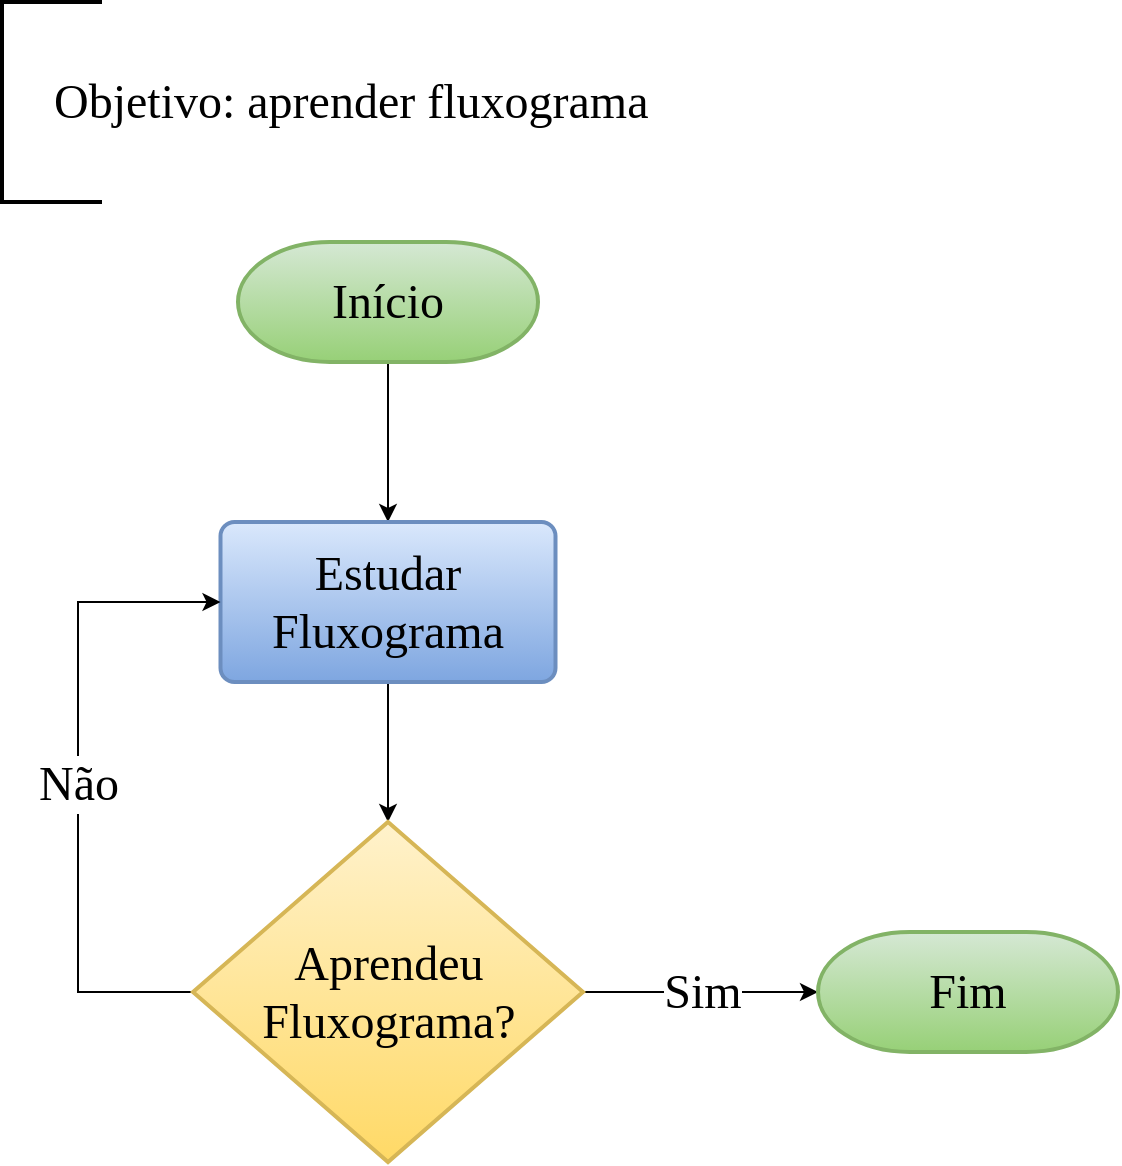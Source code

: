 <mxfile version="14.4.4" type="google"><diagram id="UrBcU7QF0T9gMRF12K0Z" name="Page-1"><mxGraphModel dx="1038" dy="580" grid="1" gridSize="10" guides="1" tooltips="1" connect="1" arrows="1" fold="1" page="1" pageScale="1" pageWidth="827" pageHeight="1169" math="0" shadow="0"><root><mxCell id="0"/><mxCell id="1" parent="0"/><mxCell id="9fyYCeGsgBjkxjBP5KtS-3" style="edgeStyle=orthogonalEdgeStyle;rounded=0;orthogonalLoop=1;jettySize=auto;html=1;exitX=0.5;exitY=1;exitDx=0;exitDy=0;exitPerimeter=0;entryX=0.5;entryY=0;entryDx=0;entryDy=0;fontFamily=Times New Roman;fontSize=24;fontColor=#000000;" edge="1" parent="1" source="9fyYCeGsgBjkxjBP5KtS-1" target="9fyYCeGsgBjkxjBP5KtS-2"><mxGeometry relative="1" as="geometry"/></mxCell><mxCell id="9fyYCeGsgBjkxjBP5KtS-1" value="&lt;span style=&quot;font-size: 24px;&quot;&gt;Início&lt;/span&gt;" style="strokeWidth=2;html=1;shape=mxgraph.flowchart.terminator;whiteSpace=wrap;strokeColor=#82b366;shadow=0;sketch=0;fontFamily=Times New Roman;fontSize=24;fillColor=#d5e8d4;gradientColor=#97d077;fontStyle=0" vertex="1" parent="1"><mxGeometry x="160" y="160" width="150" height="60" as="geometry"/></mxCell><mxCell id="9fyYCeGsgBjkxjBP5KtS-5" style="edgeStyle=orthogonalEdgeStyle;rounded=0;orthogonalLoop=1;jettySize=auto;html=1;exitX=0.5;exitY=1;exitDx=0;exitDy=0;entryX=0.5;entryY=0;entryDx=0;entryDy=0;entryPerimeter=0;fontFamily=Times New Roman;fontSize=24;fontColor=#000000;" edge="1" parent="1" source="9fyYCeGsgBjkxjBP5KtS-2" target="9fyYCeGsgBjkxjBP5KtS-4"><mxGeometry relative="1" as="geometry"/></mxCell><mxCell id="9fyYCeGsgBjkxjBP5KtS-2" value="Estudar Fluxograma" style="rounded=1;whiteSpace=wrap;html=1;absoluteArcSize=1;arcSize=14;strokeWidth=2;shadow=0;sketch=0;fillColor=#dae8fc;fontFamily=Times New Roman;fontSize=24;strokeColor=#6c8ebf;gradientColor=#7ea6e0;fontStyle=0" vertex="1" parent="1"><mxGeometry x="151.25" y="300" width="167.5" height="80" as="geometry"/></mxCell><mxCell id="9fyYCeGsgBjkxjBP5KtS-9" value="Sim" style="edgeStyle=orthogonalEdgeStyle;rounded=0;orthogonalLoop=1;jettySize=auto;html=1;exitX=1;exitY=0.5;exitDx=0;exitDy=0;exitPerimeter=0;fontFamily=Times New Roman;fontSize=24;fontColor=#000000;" edge="1" parent="1" source="9fyYCeGsgBjkxjBP5KtS-4" target="9fyYCeGsgBjkxjBP5KtS-8"><mxGeometry relative="1" as="geometry"/></mxCell><mxCell id="9fyYCeGsgBjkxjBP5KtS-10" value="Não" style="edgeStyle=orthogonalEdgeStyle;rounded=0;orthogonalLoop=1;jettySize=auto;html=1;exitX=0;exitY=0.5;exitDx=0;exitDy=0;exitPerimeter=0;entryX=0;entryY=0.5;entryDx=0;entryDy=0;fontFamily=Times New Roman;fontSize=24;fontColor=#000000;" edge="1" parent="1" source="9fyYCeGsgBjkxjBP5KtS-4" target="9fyYCeGsgBjkxjBP5KtS-2"><mxGeometry relative="1" as="geometry"><Array as="points"><mxPoint x="80" y="535"/><mxPoint x="80" y="340"/></Array></mxGeometry></mxCell><mxCell id="9fyYCeGsgBjkxjBP5KtS-4" value="Aprendeu Fluxograma?" style="strokeWidth=2;html=1;shape=mxgraph.flowchart.decision;whiteSpace=wrap;shadow=0;sketch=0;fillColor=#fff2cc;fontFamily=Times New Roman;fontSize=24;gradientColor=#ffd966;strokeColor=#d6b656;" vertex="1" parent="1"><mxGeometry x="137.5" y="450" width="195" height="170" as="geometry"/></mxCell><mxCell id="9fyYCeGsgBjkxjBP5KtS-8" value="&lt;span style=&quot;font-size: 24px&quot;&gt;Fim&lt;br&gt;&lt;/span&gt;" style="strokeWidth=2;html=1;shape=mxgraph.flowchart.terminator;whiteSpace=wrap;strokeColor=#82b366;shadow=0;sketch=0;fontFamily=Times New Roman;fontSize=24;fillColor=#d5e8d4;gradientColor=#97d077;fontStyle=0" vertex="1" parent="1"><mxGeometry x="450" y="505" width="150" height="60" as="geometry"/></mxCell><mxCell id="9fyYCeGsgBjkxjBP5KtS-11" value="&amp;nbsp; &amp;nbsp; Objetivo:&amp;nbsp;aprender fluxograma" style="strokeWidth=2;html=1;shape=mxgraph.flowchart.annotation_1;align=left;pointerEvents=1;shadow=0;sketch=0;fillColor=#0066CC;fontFamily=Times New Roman;fontSize=24;fontColor=#000000;" vertex="1" parent="1"><mxGeometry x="42" y="40" width="50" height="100" as="geometry"/></mxCell></root></mxGraphModel></diagram></mxfile>